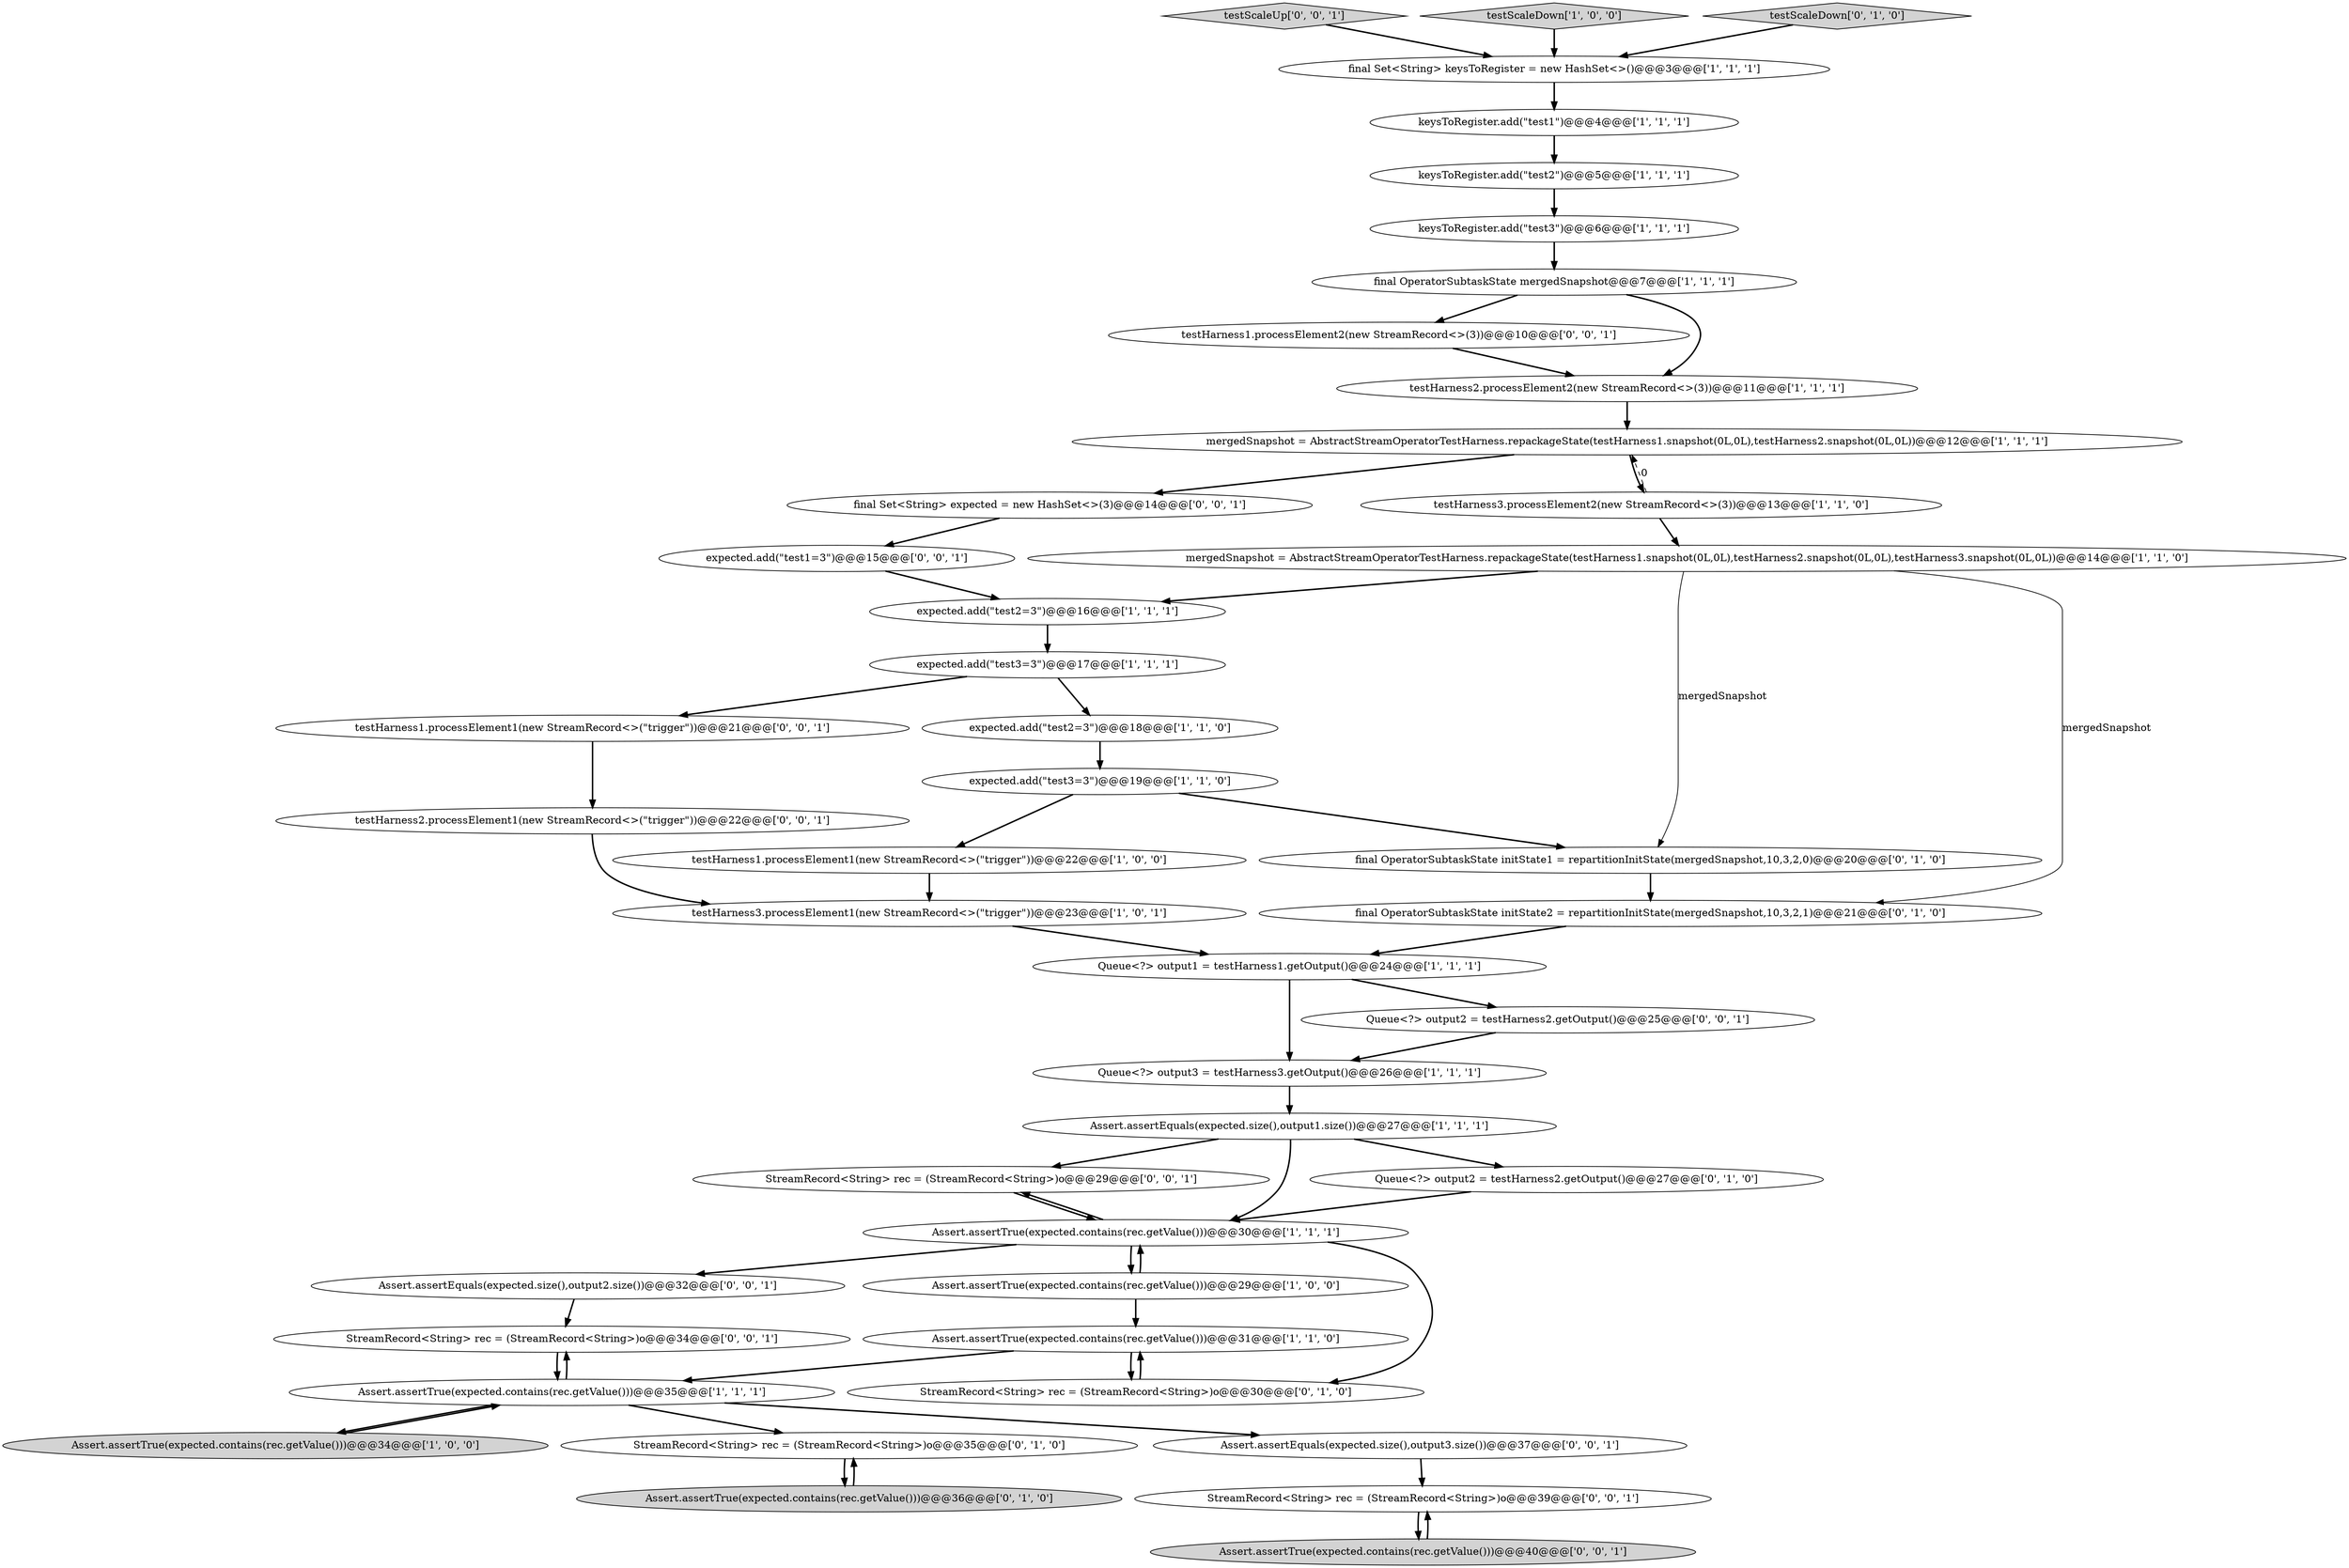 digraph {
35 [style = filled, label = "testHarness1.processElement2(new StreamRecord<>(3))@@@10@@@['0', '0', '1']", fillcolor = white, shape = ellipse image = "AAA0AAABBB3BBB"];
20 [style = filled, label = "Assert.assertTrue(expected.contains(rec.getValue()))@@@31@@@['1', '1', '0']", fillcolor = white, shape = ellipse image = "AAA0AAABBB1BBB"];
23 [style = filled, label = "Assert.assertTrue(expected.contains(rec.getValue()))@@@35@@@['1', '1', '1']", fillcolor = white, shape = ellipse image = "AAA0AAABBB1BBB"];
25 [style = filled, label = "Assert.assertTrue(expected.contains(rec.getValue()))@@@36@@@['0', '1', '0']", fillcolor = lightgray, shape = ellipse image = "AAA0AAABBB2BBB"];
7 [style = filled, label = "expected.add(\"test3=3\")@@@17@@@['1', '1', '1']", fillcolor = white, shape = ellipse image = "AAA0AAABBB1BBB"];
33 [style = filled, label = "Assert.assertEquals(expected.size(),output2.size())@@@32@@@['0', '0', '1']", fillcolor = white, shape = ellipse image = "AAA0AAABBB3BBB"];
13 [style = filled, label = "expected.add(\"test3=3\")@@@19@@@['1', '1', '0']", fillcolor = white, shape = ellipse image = "AAA0AAABBB1BBB"];
39 [style = filled, label = "testScaleUp['0', '0', '1']", fillcolor = lightgray, shape = diamond image = "AAA0AAABBB3BBB"];
29 [style = filled, label = "final OperatorSubtaskState initState2 = repartitionInitState(mergedSnapshot,10,3,2,1)@@@21@@@['0', '1', '0']", fillcolor = white, shape = ellipse image = "AAA0AAABBB2BBB"];
8 [style = filled, label = "expected.add(\"test2=3\")@@@18@@@['1', '1', '0']", fillcolor = white, shape = ellipse image = "AAA0AAABBB1BBB"];
26 [style = filled, label = "final OperatorSubtaskState initState1 = repartitionInitState(mergedSnapshot,10,3,2,0)@@@20@@@['0', '1', '0']", fillcolor = white, shape = ellipse image = "AAA0AAABBB2BBB"];
40 [style = filled, label = "testHarness1.processElement1(new StreamRecord<>(\"trigger\"))@@@21@@@['0', '0', '1']", fillcolor = white, shape = ellipse image = "AAA0AAABBB3BBB"];
10 [style = filled, label = "testHarness2.processElement2(new StreamRecord<>(3))@@@11@@@['1', '1', '1']", fillcolor = white, shape = ellipse image = "AAA0AAABBB1BBB"];
32 [style = filled, label = "Assert.assertTrue(expected.contains(rec.getValue()))@@@40@@@['0', '0', '1']", fillcolor = lightgray, shape = ellipse image = "AAA0AAABBB3BBB"];
38 [style = filled, label = "testHarness2.processElement1(new StreamRecord<>(\"trigger\"))@@@22@@@['0', '0', '1']", fillcolor = white, shape = ellipse image = "AAA0AAABBB3BBB"];
34 [style = filled, label = "StreamRecord<String> rec = (StreamRecord<String>)o@@@29@@@['0', '0', '1']", fillcolor = white, shape = ellipse image = "AAA0AAABBB3BBB"];
37 [style = filled, label = "StreamRecord<String> rec = (StreamRecord<String>)o@@@34@@@['0', '0', '1']", fillcolor = white, shape = ellipse image = "AAA0AAABBB3BBB"];
3 [style = filled, label = "testHarness3.processElement2(new StreamRecord<>(3))@@@13@@@['1', '1', '0']", fillcolor = white, shape = ellipse image = "AAA0AAABBB1BBB"];
42 [style = filled, label = "expected.add(\"test1=3\")@@@15@@@['0', '0', '1']", fillcolor = white, shape = ellipse image = "AAA0AAABBB3BBB"];
36 [style = filled, label = "final Set<String> expected = new HashSet<>(3)@@@14@@@['0', '0', '1']", fillcolor = white, shape = ellipse image = "AAA0AAABBB3BBB"];
6 [style = filled, label = "expected.add(\"test2=3\")@@@16@@@['1', '1', '1']", fillcolor = white, shape = ellipse image = "AAA0AAABBB1BBB"];
0 [style = filled, label = "Assert.assertTrue(expected.contains(rec.getValue()))@@@34@@@['1', '0', '0']", fillcolor = lightgray, shape = ellipse image = "AAA0AAABBB1BBB"];
1 [style = filled, label = "mergedSnapshot = AbstractStreamOperatorTestHarness.repackageState(testHarness1.snapshot(0L,0L),testHarness2.snapshot(0L,0L))@@@12@@@['1', '1', '1']", fillcolor = white, shape = ellipse image = "AAA0AAABBB1BBB"];
21 [style = filled, label = "Assert.assertEquals(expected.size(),output1.size())@@@27@@@['1', '1', '1']", fillcolor = white, shape = ellipse image = "AAA0AAABBB1BBB"];
4 [style = filled, label = "Queue<?> output1 = testHarness1.getOutput()@@@24@@@['1', '1', '1']", fillcolor = white, shape = ellipse image = "AAA0AAABBB1BBB"];
15 [style = filled, label = "testScaleDown['1', '0', '0']", fillcolor = lightgray, shape = diamond image = "AAA0AAABBB1BBB"];
22 [style = filled, label = "keysToRegister.add(\"test1\")@@@4@@@['1', '1', '1']", fillcolor = white, shape = ellipse image = "AAA0AAABBB1BBB"];
28 [style = filled, label = "testScaleDown['0', '1', '0']", fillcolor = lightgray, shape = diamond image = "AAA0AAABBB2BBB"];
9 [style = filled, label = "testHarness3.processElement1(new StreamRecord<>(\"trigger\"))@@@23@@@['1', '0', '1']", fillcolor = white, shape = ellipse image = "AAA0AAABBB1BBB"];
14 [style = filled, label = "final Set<String> keysToRegister = new HashSet<>()@@@3@@@['1', '1', '1']", fillcolor = white, shape = ellipse image = "AAA0AAABBB1BBB"];
43 [style = filled, label = "StreamRecord<String> rec = (StreamRecord<String>)o@@@39@@@['0', '0', '1']", fillcolor = white, shape = ellipse image = "AAA0AAABBB3BBB"];
41 [style = filled, label = "Queue<?> output2 = testHarness2.getOutput()@@@25@@@['0', '0', '1']", fillcolor = white, shape = ellipse image = "AAA0AAABBB3BBB"];
27 [style = filled, label = "Queue<?> output2 = testHarness2.getOutput()@@@27@@@['0', '1', '0']", fillcolor = white, shape = ellipse image = "AAA0AAABBB2BBB"];
24 [style = filled, label = "StreamRecord<String> rec = (StreamRecord<String>)o@@@30@@@['0', '1', '0']", fillcolor = white, shape = ellipse image = "AAA0AAABBB2BBB"];
12 [style = filled, label = "final OperatorSubtaskState mergedSnapshot@@@7@@@['1', '1', '1']", fillcolor = white, shape = ellipse image = "AAA0AAABBB1BBB"];
18 [style = filled, label = "Assert.assertTrue(expected.contains(rec.getValue()))@@@30@@@['1', '1', '1']", fillcolor = white, shape = ellipse image = "AAA0AAABBB1BBB"];
30 [style = filled, label = "StreamRecord<String> rec = (StreamRecord<String>)o@@@35@@@['0', '1', '0']", fillcolor = white, shape = ellipse image = "AAA0AAABBB2BBB"];
16 [style = filled, label = "mergedSnapshot = AbstractStreamOperatorTestHarness.repackageState(testHarness1.snapshot(0L,0L),testHarness2.snapshot(0L,0L),testHarness3.snapshot(0L,0L))@@@14@@@['1', '1', '0']", fillcolor = white, shape = ellipse image = "AAA0AAABBB1BBB"];
2 [style = filled, label = "testHarness1.processElement1(new StreamRecord<>(\"trigger\"))@@@22@@@['1', '0', '0']", fillcolor = white, shape = ellipse image = "AAA0AAABBB1BBB"];
19 [style = filled, label = "Assert.assertTrue(expected.contains(rec.getValue()))@@@29@@@['1', '0', '0']", fillcolor = white, shape = ellipse image = "AAA0AAABBB1BBB"];
5 [style = filled, label = "Queue<?> output3 = testHarness3.getOutput()@@@26@@@['1', '1', '1']", fillcolor = white, shape = ellipse image = "AAA0AAABBB1BBB"];
31 [style = filled, label = "Assert.assertEquals(expected.size(),output3.size())@@@37@@@['0', '0', '1']", fillcolor = white, shape = ellipse image = "AAA0AAABBB3BBB"];
11 [style = filled, label = "keysToRegister.add(\"test3\")@@@6@@@['1', '1', '1']", fillcolor = white, shape = ellipse image = "AAA0AAABBB1BBB"];
17 [style = filled, label = "keysToRegister.add(\"test2\")@@@5@@@['1', '1', '1']", fillcolor = white, shape = ellipse image = "AAA0AAABBB1BBB"];
23->30 [style = bold, label=""];
40->38 [style = bold, label=""];
13->26 [style = bold, label=""];
20->23 [style = bold, label=""];
34->18 [style = bold, label=""];
32->43 [style = bold, label=""];
31->43 [style = bold, label=""];
39->14 [style = bold, label=""];
36->42 [style = bold, label=""];
7->8 [style = bold, label=""];
11->12 [style = bold, label=""];
9->4 [style = bold, label=""];
43->32 [style = bold, label=""];
24->20 [style = bold, label=""];
18->24 [style = bold, label=""];
19->20 [style = bold, label=""];
4->5 [style = bold, label=""];
29->4 [style = bold, label=""];
18->33 [style = bold, label=""];
16->29 [style = solid, label="mergedSnapshot"];
22->17 [style = bold, label=""];
30->25 [style = bold, label=""];
35->10 [style = bold, label=""];
23->0 [style = bold, label=""];
33->37 [style = bold, label=""];
38->9 [style = bold, label=""];
0->23 [style = bold, label=""];
23->31 [style = bold, label=""];
42->6 [style = bold, label=""];
10->1 [style = bold, label=""];
12->10 [style = bold, label=""];
2->9 [style = bold, label=""];
1->3 [style = bold, label=""];
4->41 [style = bold, label=""];
5->21 [style = bold, label=""];
18->19 [style = bold, label=""];
21->18 [style = bold, label=""];
15->14 [style = bold, label=""];
7->40 [style = bold, label=""];
12->35 [style = bold, label=""];
16->6 [style = bold, label=""];
8->13 [style = bold, label=""];
17->11 [style = bold, label=""];
21->27 [style = bold, label=""];
27->18 [style = bold, label=""];
20->24 [style = bold, label=""];
21->34 [style = bold, label=""];
18->34 [style = bold, label=""];
1->36 [style = bold, label=""];
3->16 [style = bold, label=""];
23->37 [style = bold, label=""];
6->7 [style = bold, label=""];
3->1 [style = dashed, label="0"];
13->2 [style = bold, label=""];
28->14 [style = bold, label=""];
37->23 [style = bold, label=""];
25->30 [style = bold, label=""];
19->18 [style = bold, label=""];
41->5 [style = bold, label=""];
26->29 [style = bold, label=""];
16->26 [style = solid, label="mergedSnapshot"];
14->22 [style = bold, label=""];
}
